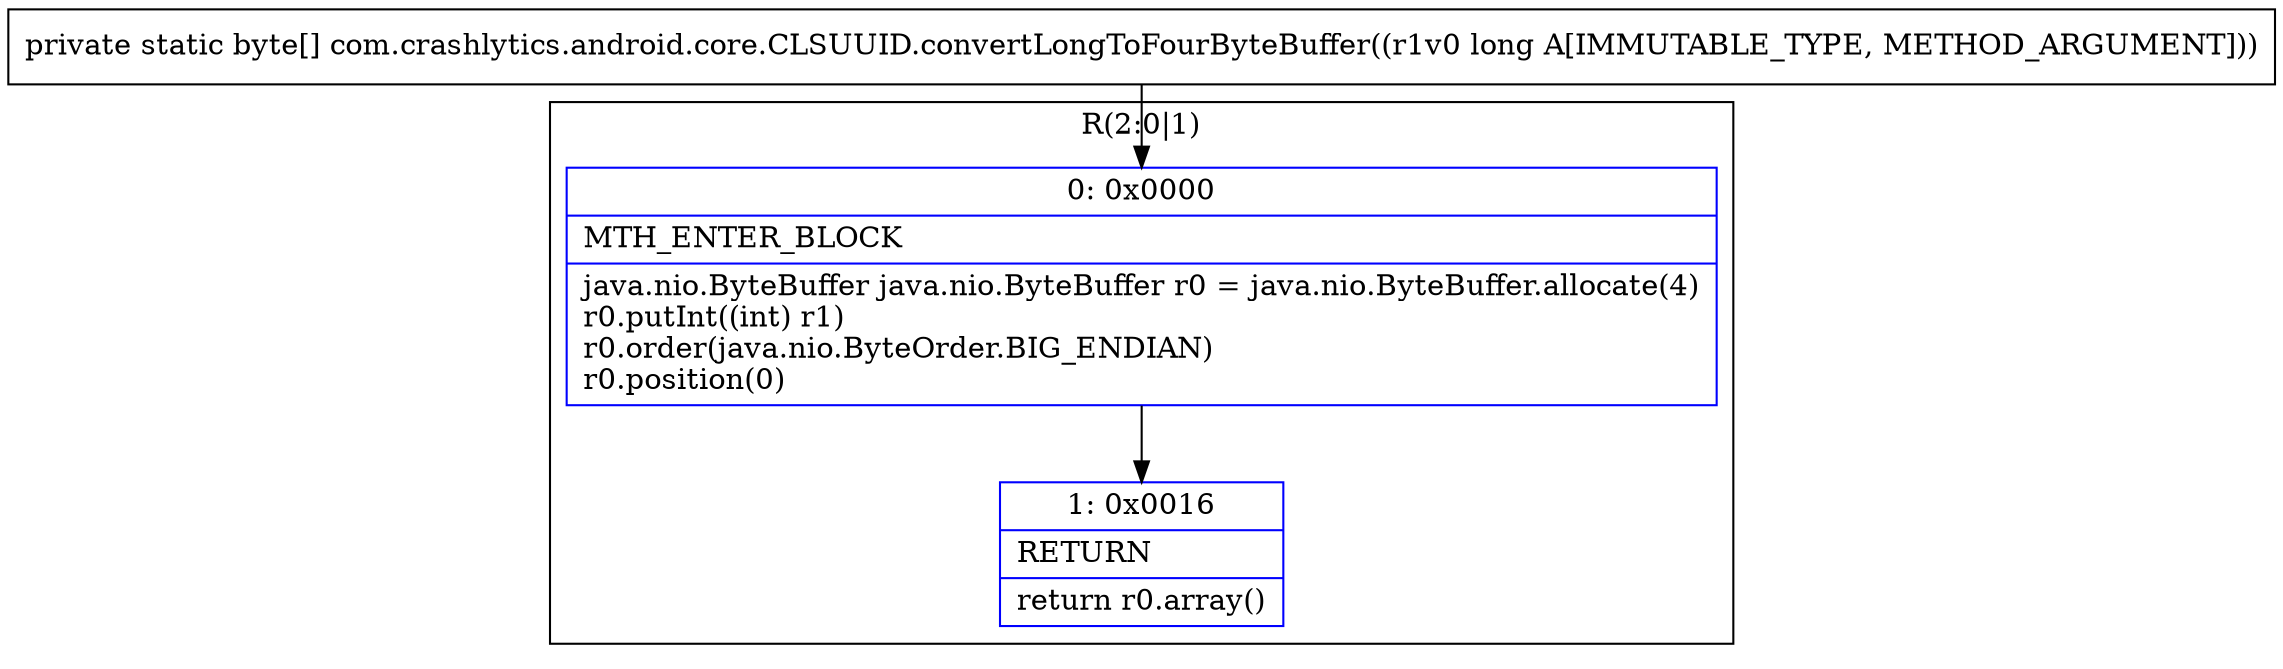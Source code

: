 digraph "CFG forcom.crashlytics.android.core.CLSUUID.convertLongToFourByteBuffer(J)[B" {
subgraph cluster_Region_609849709 {
label = "R(2:0|1)";
node [shape=record,color=blue];
Node_0 [shape=record,label="{0\:\ 0x0000|MTH_ENTER_BLOCK\l|java.nio.ByteBuffer java.nio.ByteBuffer r0 = java.nio.ByteBuffer.allocate(4)\lr0.putInt((int) r1)\lr0.order(java.nio.ByteOrder.BIG_ENDIAN)\lr0.position(0)\l}"];
Node_1 [shape=record,label="{1\:\ 0x0016|RETURN\l|return r0.array()\l}"];
}
MethodNode[shape=record,label="{private static byte[] com.crashlytics.android.core.CLSUUID.convertLongToFourByteBuffer((r1v0 long A[IMMUTABLE_TYPE, METHOD_ARGUMENT])) }"];
MethodNode -> Node_0;
Node_0 -> Node_1;
}

